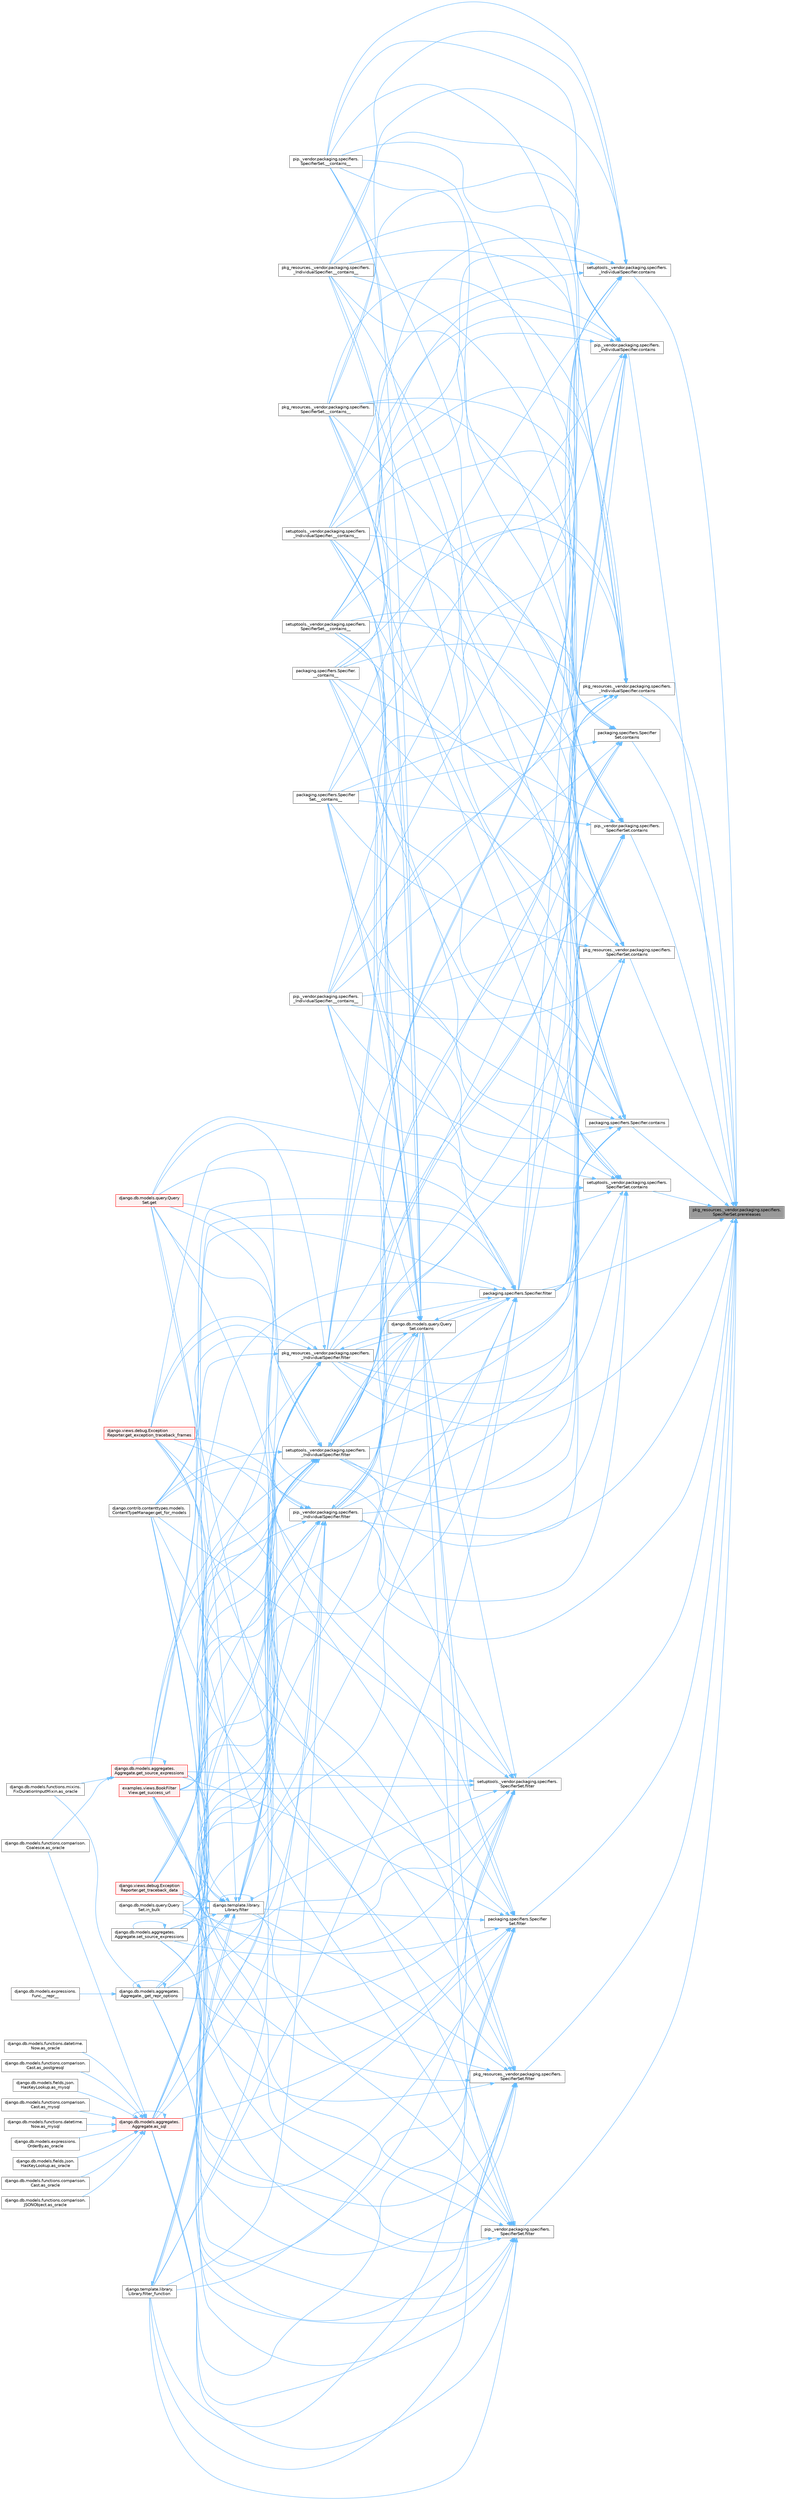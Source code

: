 digraph "pkg_resources._vendor.packaging.specifiers.SpecifierSet.prereleases"
{
 // LATEX_PDF_SIZE
  bgcolor="transparent";
  edge [fontname=Helvetica,fontsize=10,labelfontname=Helvetica,labelfontsize=10];
  node [fontname=Helvetica,fontsize=10,shape=box,height=0.2,width=0.4];
  rankdir="RL";
  Node1 [id="Node000001",label="pkg_resources._vendor.packaging.specifiers.\lSpecifierSet.prereleases",height=0.2,width=0.4,color="gray40", fillcolor="grey60", style="filled", fontcolor="black",tooltip=" "];
  Node1 -> Node2 [id="edge1_Node000001_Node000002",dir="back",color="steelblue1",style="solid",tooltip=" "];
  Node2 [id="Node000002",label="packaging.specifiers.Specifier.contains",height=0.2,width=0.4,color="grey40", fillcolor="white", style="filled",URL="$classpackaging_1_1specifiers_1_1_specifier.html#a782f94ca4b4d15bd461fd4c7a1c64ea1",tooltip=" "];
  Node2 -> Node3 [id="edge2_Node000002_Node000003",dir="back",color="steelblue1",style="solid",tooltip=" "];
  Node3 [id="Node000003",label="packaging.specifiers.Specifier.\l__contains__",height=0.2,width=0.4,color="grey40", fillcolor="white", style="filled",URL="$classpackaging_1_1specifiers_1_1_specifier.html#adc6d0f14bb1eff89499eea42047f3ba1",tooltip=" "];
  Node2 -> Node4 [id="edge3_Node000002_Node000004",dir="back",color="steelblue1",style="solid",tooltip=" "];
  Node4 [id="Node000004",label="packaging.specifiers.Specifier\lSet.__contains__",height=0.2,width=0.4,color="grey40", fillcolor="white", style="filled",URL="$classpackaging_1_1specifiers_1_1_specifier_set.html#afe431232e3df02a4ebec8ed882319eb4",tooltip=" "];
  Node2 -> Node5 [id="edge4_Node000002_Node000005",dir="back",color="steelblue1",style="solid",tooltip=" "];
  Node5 [id="Node000005",label="pip._vendor.packaging.specifiers.\l_IndividualSpecifier.__contains__",height=0.2,width=0.4,color="grey40", fillcolor="white", style="filled",URL="$classpip_1_1__vendor_1_1packaging_1_1specifiers_1_1___individual_specifier.html#a838b430af2f5ab5d2241a7c0bdd0e99e",tooltip=" "];
  Node2 -> Node6 [id="edge5_Node000002_Node000006",dir="back",color="steelblue1",style="solid",tooltip=" "];
  Node6 [id="Node000006",label="pip._vendor.packaging.specifiers.\lSpecifierSet.__contains__",height=0.2,width=0.4,color="grey40", fillcolor="white", style="filled",URL="$classpip_1_1__vendor_1_1packaging_1_1specifiers_1_1_specifier_set.html#a6129bfedcd20834661d4883f7fbaed86",tooltip=" "];
  Node2 -> Node7 [id="edge6_Node000002_Node000007",dir="back",color="steelblue1",style="solid",tooltip=" "];
  Node7 [id="Node000007",label="pkg_resources._vendor.packaging.specifiers.\l_IndividualSpecifier.__contains__",height=0.2,width=0.4,color="grey40", fillcolor="white", style="filled",URL="$classpkg__resources_1_1__vendor_1_1packaging_1_1specifiers_1_1___individual_specifier.html#a2370a23a1faa6987b992d9e69069aa6b",tooltip=" "];
  Node2 -> Node8 [id="edge7_Node000002_Node000008",dir="back",color="steelblue1",style="solid",tooltip=" "];
  Node8 [id="Node000008",label="pkg_resources._vendor.packaging.specifiers.\lSpecifierSet.__contains__",height=0.2,width=0.4,color="grey40", fillcolor="white", style="filled",URL="$classpkg__resources_1_1__vendor_1_1packaging_1_1specifiers_1_1_specifier_set.html#aad5022ca5dea895ec350e338ba308529",tooltip=" "];
  Node2 -> Node9 [id="edge8_Node000002_Node000009",dir="back",color="steelblue1",style="solid",tooltip=" "];
  Node9 [id="Node000009",label="setuptools._vendor.packaging.specifiers.\l_IndividualSpecifier.__contains__",height=0.2,width=0.4,color="grey40", fillcolor="white", style="filled",URL="$classsetuptools_1_1__vendor_1_1packaging_1_1specifiers_1_1___individual_specifier.html#aff90cdb7b48e1e261461d10f6bbe8c5e",tooltip=" "];
  Node2 -> Node10 [id="edge9_Node000002_Node000010",dir="back",color="steelblue1",style="solid",tooltip=" "];
  Node10 [id="Node000010",label="setuptools._vendor.packaging.specifiers.\lSpecifierSet.__contains__",height=0.2,width=0.4,color="grey40", fillcolor="white", style="filled",URL="$classsetuptools_1_1__vendor_1_1packaging_1_1specifiers_1_1_specifier_set.html#a44a6f0f6a924c5c4fb150fff13c089c6",tooltip=" "];
  Node2 -> Node11 [id="edge10_Node000002_Node000011",dir="back",color="steelblue1",style="solid",tooltip=" "];
  Node11 [id="Node000011",label="packaging.specifiers.Specifier.filter",height=0.2,width=0.4,color="grey40", fillcolor="white", style="filled",URL="$classpackaging_1_1specifiers_1_1_specifier.html#a22d9e14c5343d89e742b098b6d7997f7",tooltip=" "];
  Node11 -> Node12 [id="edge11_Node000011_Node000012",dir="back",color="steelblue1",style="solid",tooltip=" "];
  Node12 [id="Node000012",label="django.db.models.aggregates.\lAggregate._get_repr_options",height=0.2,width=0.4,color="grey40", fillcolor="white", style="filled",URL="$classdjango_1_1db_1_1models_1_1aggregates_1_1_aggregate.html#a9256cb09b47d2922447ef2d7e78a9cc7",tooltip=" "];
  Node12 -> Node13 [id="edge12_Node000012_Node000013",dir="back",color="steelblue1",style="solid",tooltip=" "];
  Node13 [id="Node000013",label="django.db.models.expressions.\lFunc.__repr__",height=0.2,width=0.4,color="grey40", fillcolor="white", style="filled",URL="$classdjango_1_1db_1_1models_1_1expressions_1_1_func.html#ad1ef3800339ee0fc7cb10de00f83dc79",tooltip=" "];
  Node12 -> Node12 [id="edge13_Node000012_Node000012",dir="back",color="steelblue1",style="solid",tooltip=" "];
  Node12 -> Node14 [id="edge14_Node000012_Node000014",dir="back",color="steelblue1",style="solid",tooltip=" "];
  Node14 [id="Node000014",label="django.db.models.functions.mixins.\lFixDurationInputMixin.as_oracle",height=0.2,width=0.4,color="grey40", fillcolor="white", style="filled",URL="$classdjango_1_1db_1_1models_1_1functions_1_1mixins_1_1_fix_duration_input_mixin.html#a2e5d6957724a89d03541cc897b6e6e53",tooltip=" "];
  Node11 -> Node15 [id="edge15_Node000011_Node000015",dir="back",color="steelblue1",style="solid",tooltip=" "];
  Node15 [id="Node000015",label="django.db.models.aggregates.\lAggregate.as_sql",height=0.2,width=0.4,color="red", fillcolor="#FFF0F0", style="filled",URL="$classdjango_1_1db_1_1models_1_1aggregates_1_1_aggregate.html#aeb213202f480fabf5956d513efab08d6",tooltip=" "];
  Node15 -> Node16 [id="edge16_Node000015_Node000016",dir="back",color="steelblue1",style="solid",tooltip=" "];
  Node16 [id="Node000016",label="django.db.models.fields.json.\lHasKeyLookup.as_mysql",height=0.2,width=0.4,color="grey40", fillcolor="white", style="filled",URL="$classdjango_1_1db_1_1models_1_1fields_1_1json_1_1_has_key_lookup.html#a10f67427287f2c0ea32513ca6f481e96",tooltip=" "];
  Node15 -> Node17 [id="edge17_Node000015_Node000017",dir="back",color="steelblue1",style="solid",tooltip=" "];
  Node17 [id="Node000017",label="django.db.models.functions.comparison.\lCast.as_mysql",height=0.2,width=0.4,color="grey40", fillcolor="white", style="filled",URL="$classdjango_1_1db_1_1models_1_1functions_1_1comparison_1_1_cast.html#a447737891e955909c6a381529a67a84e",tooltip=" "];
  Node15 -> Node18 [id="edge18_Node000015_Node000018",dir="back",color="steelblue1",style="solid",tooltip=" "];
  Node18 [id="Node000018",label="django.db.models.functions.datetime.\lNow.as_mysql",height=0.2,width=0.4,color="grey40", fillcolor="white", style="filled",URL="$classdjango_1_1db_1_1models_1_1functions_1_1datetime_1_1_now.html#a070a9334fb198086c0c4e96e9725d92b",tooltip=" "];
  Node15 -> Node19 [id="edge19_Node000015_Node000019",dir="back",color="steelblue1",style="solid",tooltip=" "];
  Node19 [id="Node000019",label="django.db.models.expressions.\lOrderBy.as_oracle",height=0.2,width=0.4,color="grey40", fillcolor="white", style="filled",URL="$classdjango_1_1db_1_1models_1_1expressions_1_1_order_by.html#af9b6ede9b0df85d6bcf54f983b3a8f6a",tooltip=" "];
  Node15 -> Node20 [id="edge20_Node000015_Node000020",dir="back",color="steelblue1",style="solid",tooltip=" "];
  Node20 [id="Node000020",label="django.db.models.fields.json.\lHasKeyLookup.as_oracle",height=0.2,width=0.4,color="grey40", fillcolor="white", style="filled",URL="$classdjango_1_1db_1_1models_1_1fields_1_1json_1_1_has_key_lookup.html#afbb88aa4fb23b3ec3acdc695c2f52398",tooltip=" "];
  Node15 -> Node21 [id="edge21_Node000015_Node000021",dir="back",color="steelblue1",style="solid",tooltip=" "];
  Node21 [id="Node000021",label="django.db.models.functions.comparison.\lCast.as_oracle",height=0.2,width=0.4,color="grey40", fillcolor="white", style="filled",URL="$classdjango_1_1db_1_1models_1_1functions_1_1comparison_1_1_cast.html#ad466cd7ca85dc257d9e2718f41a263ec",tooltip=" "];
  Node15 -> Node22 [id="edge22_Node000015_Node000022",dir="back",color="steelblue1",style="solid",tooltip=" "];
  Node22 [id="Node000022",label="django.db.models.functions.comparison.\lCoalesce.as_oracle",height=0.2,width=0.4,color="grey40", fillcolor="white", style="filled",URL="$classdjango_1_1db_1_1models_1_1functions_1_1comparison_1_1_coalesce.html#a1bbeea180ef3ef4d8ba5d51d33d6ef85",tooltip=" "];
  Node15 -> Node23 [id="edge23_Node000015_Node000023",dir="back",color="steelblue1",style="solid",tooltip=" "];
  Node23 [id="Node000023",label="django.db.models.functions.comparison.\lJSONObject.as_oracle",height=0.2,width=0.4,color="grey40", fillcolor="white", style="filled",URL="$classdjango_1_1db_1_1models_1_1functions_1_1comparison_1_1_j_s_o_n_object.html#a4b4fa1161d27b0a9bbbdd0370e9af364",tooltip=" "];
  Node15 -> Node24 [id="edge24_Node000015_Node000024",dir="back",color="steelblue1",style="solid",tooltip=" "];
  Node24 [id="Node000024",label="django.db.models.functions.datetime.\lNow.as_oracle",height=0.2,width=0.4,color="grey40", fillcolor="white", style="filled",URL="$classdjango_1_1db_1_1models_1_1functions_1_1datetime_1_1_now.html#ad5e1ae918a5c4d39f675f98280440538",tooltip=" "];
  Node15 -> Node25 [id="edge25_Node000015_Node000025",dir="back",color="steelblue1",style="solid",tooltip=" "];
  Node25 [id="Node000025",label="django.db.models.functions.comparison.\lCast.as_postgresql",height=0.2,width=0.4,color="grey40", fillcolor="white", style="filled",URL="$classdjango_1_1db_1_1models_1_1functions_1_1comparison_1_1_cast.html#ae51aa6aa6fe8ca7064d8bca2f8e05188",tooltip=" "];
  Node15 -> Node15 [id="edge26_Node000015_Node000015",dir="back",color="steelblue1",style="solid",tooltip=" "];
  Node11 -> Node44 [id="edge27_Node000011_Node000044",dir="back",color="steelblue1",style="solid",tooltip=" "];
  Node44 [id="Node000044",label="django.db.models.query.Query\lSet.contains",height=0.2,width=0.4,color="grey40", fillcolor="white", style="filled",URL="$classdjango_1_1db_1_1models_1_1query_1_1_query_set.html#a242e569a4bce6723adc3e71fdc69b70f",tooltip=" "];
  Node44 -> Node3 [id="edge28_Node000044_Node000003",dir="back",color="steelblue1",style="solid",tooltip=" "];
  Node44 -> Node4 [id="edge29_Node000044_Node000004",dir="back",color="steelblue1",style="solid",tooltip=" "];
  Node44 -> Node5 [id="edge30_Node000044_Node000005",dir="back",color="steelblue1",style="solid",tooltip=" "];
  Node44 -> Node6 [id="edge31_Node000044_Node000006",dir="back",color="steelblue1",style="solid",tooltip=" "];
  Node44 -> Node7 [id="edge32_Node000044_Node000007",dir="back",color="steelblue1",style="solid",tooltip=" "];
  Node44 -> Node8 [id="edge33_Node000044_Node000008",dir="back",color="steelblue1",style="solid",tooltip=" "];
  Node44 -> Node9 [id="edge34_Node000044_Node000009",dir="back",color="steelblue1",style="solid",tooltip=" "];
  Node44 -> Node10 [id="edge35_Node000044_Node000010",dir="back",color="steelblue1",style="solid",tooltip=" "];
  Node44 -> Node11 [id="edge36_Node000044_Node000011",dir="back",color="steelblue1",style="solid",tooltip=" "];
  Node44 -> Node45 [id="edge37_Node000044_Node000045",dir="back",color="steelblue1",style="solid",tooltip=" "];
  Node45 [id="Node000045",label="pip._vendor.packaging.specifiers.\l_IndividualSpecifier.filter",height=0.2,width=0.4,color="grey40", fillcolor="white", style="filled",URL="$classpip_1_1__vendor_1_1packaging_1_1specifiers_1_1___individual_specifier.html#a6203976cfa5ddd6a1f47f8dfe0669fd7",tooltip=" "];
  Node45 -> Node12 [id="edge38_Node000045_Node000012",dir="back",color="steelblue1",style="solid",tooltip=" "];
  Node45 -> Node15 [id="edge39_Node000045_Node000015",dir="back",color="steelblue1",style="solid",tooltip=" "];
  Node45 -> Node44 [id="edge40_Node000045_Node000044",dir="back",color="steelblue1",style="solid",tooltip=" "];
  Node45 -> Node46 [id="edge41_Node000045_Node000046",dir="back",color="steelblue1",style="solid",tooltip=" "];
  Node46 [id="Node000046",label="django.template.library.\lLibrary.filter",height=0.2,width=0.4,color="grey40", fillcolor="white", style="filled",URL="$classdjango_1_1template_1_1library_1_1_library.html#ac67bb1211ffc0354d5bf33029a58aa43",tooltip=" "];
  Node46 -> Node12 [id="edge42_Node000046_Node000012",dir="back",color="steelblue1",style="solid",tooltip=" "];
  Node46 -> Node15 [id="edge43_Node000046_Node000015",dir="back",color="steelblue1",style="solid",tooltip=" "];
  Node46 -> Node44 [id="edge44_Node000046_Node000044",dir="back",color="steelblue1",style="solid",tooltip=" "];
  Node46 -> Node46 [id="edge45_Node000046_Node000046",dir="back",color="steelblue1",style="solid",tooltip=" "];
  Node46 -> Node47 [id="edge46_Node000046_Node000047",dir="back",color="steelblue1",style="solid",tooltip=" "];
  Node47 [id="Node000047",label="django.template.library.\lLibrary.filter_function",height=0.2,width=0.4,color="grey40", fillcolor="white", style="filled",URL="$classdjango_1_1template_1_1library_1_1_library.html#ac31ca4b9799430f0623aea9d177a04dc",tooltip=" "];
  Node47 -> Node46 [id="edge47_Node000047_Node000046",dir="back",color="steelblue1",style="solid",tooltip=" "];
  Node46 -> Node48 [id="edge48_Node000046_Node000048",dir="back",color="steelblue1",style="solid",tooltip=" "];
  Node48 [id="Node000048",label="django.db.models.query.Query\lSet.get",height=0.2,width=0.4,color="red", fillcolor="#FFF0F0", style="filled",URL="$classdjango_1_1db_1_1models_1_1query_1_1_query_set.html#afe9afa909843984d4fa4c2555f0f1310",tooltip=" "];
  Node46 -> Node2611 [id="edge49_Node000046_Node002611",dir="back",color="steelblue1",style="solid",tooltip=" "];
  Node2611 [id="Node002611",label="django.views.debug.Exception\lReporter.get_exception_traceback_frames",height=0.2,width=0.4,color="red", fillcolor="#FFF0F0", style="filled",URL="$classdjango_1_1views_1_1debug_1_1_exception_reporter.html#a326b08b3941038a5504f8e0a846bae68",tooltip=" "];
  Node46 -> Node695 [id="edge50_Node000046_Node000695",dir="back",color="steelblue1",style="solid",tooltip=" "];
  Node695 [id="Node000695",label="django.contrib.contenttypes.models.\lContentTypeManager.get_for_models",height=0.2,width=0.4,color="grey40", fillcolor="white", style="filled",URL="$classdjango_1_1contrib_1_1contenttypes_1_1models_1_1_content_type_manager.html#a541a2e215680799739b6f8c1b19ddda4",tooltip=" "];
  Node46 -> Node2613 [id="edge51_Node000046_Node002613",dir="back",color="steelblue1",style="solid",tooltip=" "];
  Node2613 [id="Node002613",label="django.db.models.aggregates.\lAggregate.get_source_expressions",height=0.2,width=0.4,color="red", fillcolor="#FFF0F0", style="filled",URL="$classdjango_1_1db_1_1models_1_1aggregates_1_1_aggregate.html#a4a47839518c013f780a931e4bcf2d4f1",tooltip=" "];
  Node2613 -> Node22 [id="edge52_Node002613_Node000022",dir="back",color="steelblue1",style="solid",tooltip=" "];
  Node2613 -> Node14 [id="edge53_Node002613_Node000014",dir="back",color="steelblue1",style="solid",tooltip=" "];
  Node2613 -> Node2613 [id="edge54_Node002613_Node002613",dir="back",color="steelblue1",style="solid",tooltip=" "];
  Node46 -> Node2615 [id="edge55_Node000046_Node002615",dir="back",color="steelblue1",style="solid",tooltip=" "];
  Node2615 [id="Node002615",label="examples.views.BookFilter\lView.get_success_url",height=0.2,width=0.4,color="red", fillcolor="#FFF0F0", style="filled",URL="$classexamples_1_1views_1_1_book_filter_view.html#aa2850ac24b9acf2933ac3db160ee5a56",tooltip=" "];
  Node46 -> Node159 [id="edge56_Node000046_Node000159",dir="back",color="steelblue1",style="solid",tooltip=" "];
  Node159 [id="Node000159",label="django.views.debug.Exception\lReporter.get_traceback_data",height=0.2,width=0.4,color="red", fillcolor="#FFF0F0", style="filled",URL="$classdjango_1_1views_1_1debug_1_1_exception_reporter.html#ada9d00ba4c901b186db405e92ebbc211",tooltip=" "];
  Node46 -> Node2616 [id="edge57_Node000046_Node002616",dir="back",color="steelblue1",style="solid",tooltip=" "];
  Node2616 [id="Node002616",label="django.db.models.query.Query\lSet.in_bulk",height=0.2,width=0.4,color="grey40", fillcolor="white", style="filled",URL="$classdjango_1_1db_1_1models_1_1query_1_1_query_set.html#a5958a37586e4e5a39b6b2f8e3fa65d86",tooltip=" "];
  Node46 -> Node2617 [id="edge58_Node000046_Node002617",dir="back",color="steelblue1",style="solid",tooltip=" "];
  Node2617 [id="Node002617",label="django.db.models.aggregates.\lAggregate.set_source_expressions",height=0.2,width=0.4,color="grey40", fillcolor="white", style="filled",URL="$classdjango_1_1db_1_1models_1_1aggregates_1_1_aggregate.html#ae123c87f582b2a3de60590013454b69f",tooltip=" "];
  Node2617 -> Node2617 [id="edge59_Node002617_Node002617",dir="back",color="steelblue1",style="solid",tooltip=" "];
  Node45 -> Node47 [id="edge60_Node000045_Node000047",dir="back",color="steelblue1",style="solid",tooltip=" "];
  Node45 -> Node48 [id="edge61_Node000045_Node000048",dir="back",color="steelblue1",style="solid",tooltip=" "];
  Node45 -> Node2611 [id="edge62_Node000045_Node002611",dir="back",color="steelblue1",style="solid",tooltip=" "];
  Node45 -> Node695 [id="edge63_Node000045_Node000695",dir="back",color="steelblue1",style="solid",tooltip=" "];
  Node45 -> Node2613 [id="edge64_Node000045_Node002613",dir="back",color="steelblue1",style="solid",tooltip=" "];
  Node45 -> Node2615 [id="edge65_Node000045_Node002615",dir="back",color="steelblue1",style="solid",tooltip=" "];
  Node45 -> Node159 [id="edge66_Node000045_Node000159",dir="back",color="steelblue1",style="solid",tooltip=" "];
  Node45 -> Node2616 [id="edge67_Node000045_Node002616",dir="back",color="steelblue1",style="solid",tooltip=" "];
  Node45 -> Node2617 [id="edge68_Node000045_Node002617",dir="back",color="steelblue1",style="solid",tooltip=" "];
  Node44 -> Node3178 [id="edge69_Node000044_Node003178",dir="back",color="steelblue1",style="solid",tooltip=" "];
  Node3178 [id="Node003178",label="pkg_resources._vendor.packaging.specifiers.\l_IndividualSpecifier.filter",height=0.2,width=0.4,color="grey40", fillcolor="white", style="filled",URL="$classpkg__resources_1_1__vendor_1_1packaging_1_1specifiers_1_1___individual_specifier.html#ad284c0e05b23f4b6838266492c00fc3e",tooltip=" "];
  Node3178 -> Node12 [id="edge70_Node003178_Node000012",dir="back",color="steelblue1",style="solid",tooltip=" "];
  Node3178 -> Node15 [id="edge71_Node003178_Node000015",dir="back",color="steelblue1",style="solid",tooltip=" "];
  Node3178 -> Node44 [id="edge72_Node003178_Node000044",dir="back",color="steelblue1",style="solid",tooltip=" "];
  Node3178 -> Node46 [id="edge73_Node003178_Node000046",dir="back",color="steelblue1",style="solid",tooltip=" "];
  Node3178 -> Node47 [id="edge74_Node003178_Node000047",dir="back",color="steelblue1",style="solid",tooltip=" "];
  Node3178 -> Node48 [id="edge75_Node003178_Node000048",dir="back",color="steelblue1",style="solid",tooltip=" "];
  Node3178 -> Node2611 [id="edge76_Node003178_Node002611",dir="back",color="steelblue1",style="solid",tooltip=" "];
  Node3178 -> Node695 [id="edge77_Node003178_Node000695",dir="back",color="steelblue1",style="solid",tooltip=" "];
  Node3178 -> Node2613 [id="edge78_Node003178_Node002613",dir="back",color="steelblue1",style="solid",tooltip=" "];
  Node3178 -> Node2615 [id="edge79_Node003178_Node002615",dir="back",color="steelblue1",style="solid",tooltip=" "];
  Node3178 -> Node159 [id="edge80_Node003178_Node000159",dir="back",color="steelblue1",style="solid",tooltip=" "];
  Node3178 -> Node2616 [id="edge81_Node003178_Node002616",dir="back",color="steelblue1",style="solid",tooltip=" "];
  Node3178 -> Node2617 [id="edge82_Node003178_Node002617",dir="back",color="steelblue1",style="solid",tooltip=" "];
  Node44 -> Node3179 [id="edge83_Node000044_Node003179",dir="back",color="steelblue1",style="solid",tooltip=" "];
  Node3179 [id="Node003179",label="setuptools._vendor.packaging.specifiers.\l_IndividualSpecifier.filter",height=0.2,width=0.4,color="grey40", fillcolor="white", style="filled",URL="$classsetuptools_1_1__vendor_1_1packaging_1_1specifiers_1_1___individual_specifier.html#a7f35b396bffe2a5276887eda17fd660b",tooltip=" "];
  Node3179 -> Node12 [id="edge84_Node003179_Node000012",dir="back",color="steelblue1",style="solid",tooltip=" "];
  Node3179 -> Node15 [id="edge85_Node003179_Node000015",dir="back",color="steelblue1",style="solid",tooltip=" "];
  Node3179 -> Node44 [id="edge86_Node003179_Node000044",dir="back",color="steelblue1",style="solid",tooltip=" "];
  Node3179 -> Node46 [id="edge87_Node003179_Node000046",dir="back",color="steelblue1",style="solid",tooltip=" "];
  Node3179 -> Node47 [id="edge88_Node003179_Node000047",dir="back",color="steelblue1",style="solid",tooltip=" "];
  Node3179 -> Node48 [id="edge89_Node003179_Node000048",dir="back",color="steelblue1",style="solid",tooltip=" "];
  Node3179 -> Node2611 [id="edge90_Node003179_Node002611",dir="back",color="steelblue1",style="solid",tooltip=" "];
  Node3179 -> Node695 [id="edge91_Node003179_Node000695",dir="back",color="steelblue1",style="solid",tooltip=" "];
  Node3179 -> Node2613 [id="edge92_Node003179_Node002613",dir="back",color="steelblue1",style="solid",tooltip=" "];
  Node3179 -> Node2615 [id="edge93_Node003179_Node002615",dir="back",color="steelblue1",style="solid",tooltip=" "];
  Node3179 -> Node159 [id="edge94_Node003179_Node000159",dir="back",color="steelblue1",style="solid",tooltip=" "];
  Node3179 -> Node2616 [id="edge95_Node003179_Node002616",dir="back",color="steelblue1",style="solid",tooltip=" "];
  Node3179 -> Node2617 [id="edge96_Node003179_Node002617",dir="back",color="steelblue1",style="solid",tooltip=" "];
  Node11 -> Node46 [id="edge97_Node000011_Node000046",dir="back",color="steelblue1",style="solid",tooltip=" "];
  Node11 -> Node47 [id="edge98_Node000011_Node000047",dir="back",color="steelblue1",style="solid",tooltip=" "];
  Node11 -> Node48 [id="edge99_Node000011_Node000048",dir="back",color="steelblue1",style="solid",tooltip=" "];
  Node11 -> Node2611 [id="edge100_Node000011_Node002611",dir="back",color="steelblue1",style="solid",tooltip=" "];
  Node11 -> Node695 [id="edge101_Node000011_Node000695",dir="back",color="steelblue1",style="solid",tooltip=" "];
  Node11 -> Node2613 [id="edge102_Node000011_Node002613",dir="back",color="steelblue1",style="solid",tooltip=" "];
  Node11 -> Node2615 [id="edge103_Node000011_Node002615",dir="back",color="steelblue1",style="solid",tooltip=" "];
  Node11 -> Node159 [id="edge104_Node000011_Node000159",dir="back",color="steelblue1",style="solid",tooltip=" "];
  Node11 -> Node2616 [id="edge105_Node000011_Node002616",dir="back",color="steelblue1",style="solid",tooltip=" "];
  Node11 -> Node2617 [id="edge106_Node000011_Node002617",dir="back",color="steelblue1",style="solid",tooltip=" "];
  Node2 -> Node45 [id="edge107_Node000002_Node000045",dir="back",color="steelblue1",style="solid",tooltip=" "];
  Node2 -> Node3178 [id="edge108_Node000002_Node003178",dir="back",color="steelblue1",style="solid",tooltip=" "];
  Node2 -> Node3179 [id="edge109_Node000002_Node003179",dir="back",color="steelblue1",style="solid",tooltip=" "];
  Node1 -> Node3180 [id="edge110_Node000001_Node003180",dir="back",color="steelblue1",style="solid",tooltip=" "];
  Node3180 [id="Node003180",label="packaging.specifiers.Specifier\lSet.contains",height=0.2,width=0.4,color="grey40", fillcolor="white", style="filled",URL="$classpackaging_1_1specifiers_1_1_specifier_set.html#ada64d1b5bfa107e43857d5504e92b233",tooltip=" "];
  Node3180 -> Node3 [id="edge111_Node003180_Node000003",dir="back",color="steelblue1",style="solid",tooltip=" "];
  Node3180 -> Node4 [id="edge112_Node003180_Node000004",dir="back",color="steelblue1",style="solid",tooltip=" "];
  Node3180 -> Node5 [id="edge113_Node003180_Node000005",dir="back",color="steelblue1",style="solid",tooltip=" "];
  Node3180 -> Node6 [id="edge114_Node003180_Node000006",dir="back",color="steelblue1",style="solid",tooltip=" "];
  Node3180 -> Node7 [id="edge115_Node003180_Node000007",dir="back",color="steelblue1",style="solid",tooltip=" "];
  Node3180 -> Node8 [id="edge116_Node003180_Node000008",dir="back",color="steelblue1",style="solid",tooltip=" "];
  Node3180 -> Node9 [id="edge117_Node003180_Node000009",dir="back",color="steelblue1",style="solid",tooltip=" "];
  Node3180 -> Node10 [id="edge118_Node003180_Node000010",dir="back",color="steelblue1",style="solid",tooltip=" "];
  Node3180 -> Node11 [id="edge119_Node003180_Node000011",dir="back",color="steelblue1",style="solid",tooltip=" "];
  Node3180 -> Node45 [id="edge120_Node003180_Node000045",dir="back",color="steelblue1",style="solid",tooltip=" "];
  Node3180 -> Node3178 [id="edge121_Node003180_Node003178",dir="back",color="steelblue1",style="solid",tooltip=" "];
  Node3180 -> Node3179 [id="edge122_Node003180_Node003179",dir="back",color="steelblue1",style="solid",tooltip=" "];
  Node1 -> Node3181 [id="edge123_Node000001_Node003181",dir="back",color="steelblue1",style="solid",tooltip=" "];
  Node3181 [id="Node003181",label="pip._vendor.packaging.specifiers.\l_IndividualSpecifier.contains",height=0.2,width=0.4,color="grey40", fillcolor="white", style="filled",URL="$classpip_1_1__vendor_1_1packaging_1_1specifiers_1_1___individual_specifier.html#a0225ec2329bc258c9ff7d62a4ad6dde5",tooltip=" "];
  Node3181 -> Node3 [id="edge124_Node003181_Node000003",dir="back",color="steelblue1",style="solid",tooltip=" "];
  Node3181 -> Node4 [id="edge125_Node003181_Node000004",dir="back",color="steelblue1",style="solid",tooltip=" "];
  Node3181 -> Node5 [id="edge126_Node003181_Node000005",dir="back",color="steelblue1",style="solid",tooltip=" "];
  Node3181 -> Node6 [id="edge127_Node003181_Node000006",dir="back",color="steelblue1",style="solid",tooltip=" "];
  Node3181 -> Node7 [id="edge128_Node003181_Node000007",dir="back",color="steelblue1",style="solid",tooltip=" "];
  Node3181 -> Node8 [id="edge129_Node003181_Node000008",dir="back",color="steelblue1",style="solid",tooltip=" "];
  Node3181 -> Node9 [id="edge130_Node003181_Node000009",dir="back",color="steelblue1",style="solid",tooltip=" "];
  Node3181 -> Node10 [id="edge131_Node003181_Node000010",dir="back",color="steelblue1",style="solid",tooltip=" "];
  Node3181 -> Node11 [id="edge132_Node003181_Node000011",dir="back",color="steelblue1",style="solid",tooltip=" "];
  Node3181 -> Node45 [id="edge133_Node003181_Node000045",dir="back",color="steelblue1",style="solid",tooltip=" "];
  Node3181 -> Node3178 [id="edge134_Node003181_Node003178",dir="back",color="steelblue1",style="solid",tooltip=" "];
  Node3181 -> Node3179 [id="edge135_Node003181_Node003179",dir="back",color="steelblue1",style="solid",tooltip=" "];
  Node1 -> Node3182 [id="edge136_Node000001_Node003182",dir="back",color="steelblue1",style="solid",tooltip=" "];
  Node3182 [id="Node003182",label="pip._vendor.packaging.specifiers.\lSpecifierSet.contains",height=0.2,width=0.4,color="grey40", fillcolor="white", style="filled",URL="$classpip_1_1__vendor_1_1packaging_1_1specifiers_1_1_specifier_set.html#a4c6c2f9778aaca8bc7eb77e5fa358a47",tooltip=" "];
  Node3182 -> Node3 [id="edge137_Node003182_Node000003",dir="back",color="steelblue1",style="solid",tooltip=" "];
  Node3182 -> Node4 [id="edge138_Node003182_Node000004",dir="back",color="steelblue1",style="solid",tooltip=" "];
  Node3182 -> Node5 [id="edge139_Node003182_Node000005",dir="back",color="steelblue1",style="solid",tooltip=" "];
  Node3182 -> Node6 [id="edge140_Node003182_Node000006",dir="back",color="steelblue1",style="solid",tooltip=" "];
  Node3182 -> Node7 [id="edge141_Node003182_Node000007",dir="back",color="steelblue1",style="solid",tooltip=" "];
  Node3182 -> Node8 [id="edge142_Node003182_Node000008",dir="back",color="steelblue1",style="solid",tooltip=" "];
  Node3182 -> Node9 [id="edge143_Node003182_Node000009",dir="back",color="steelblue1",style="solid",tooltip=" "];
  Node3182 -> Node10 [id="edge144_Node003182_Node000010",dir="back",color="steelblue1",style="solid",tooltip=" "];
  Node3182 -> Node11 [id="edge145_Node003182_Node000011",dir="back",color="steelblue1",style="solid",tooltip=" "];
  Node3182 -> Node45 [id="edge146_Node003182_Node000045",dir="back",color="steelblue1",style="solid",tooltip=" "];
  Node3182 -> Node3178 [id="edge147_Node003182_Node003178",dir="back",color="steelblue1",style="solid",tooltip=" "];
  Node3182 -> Node3179 [id="edge148_Node003182_Node003179",dir="back",color="steelblue1",style="solid",tooltip=" "];
  Node1 -> Node3183 [id="edge149_Node000001_Node003183",dir="back",color="steelblue1",style="solid",tooltip=" "];
  Node3183 [id="Node003183",label="pkg_resources._vendor.packaging.specifiers.\l_IndividualSpecifier.contains",height=0.2,width=0.4,color="grey40", fillcolor="white", style="filled",URL="$classpkg__resources_1_1__vendor_1_1packaging_1_1specifiers_1_1___individual_specifier.html#ad490fa0c3edddc0b101c1f2a13af7644",tooltip=" "];
  Node3183 -> Node3 [id="edge150_Node003183_Node000003",dir="back",color="steelblue1",style="solid",tooltip=" "];
  Node3183 -> Node4 [id="edge151_Node003183_Node000004",dir="back",color="steelblue1",style="solid",tooltip=" "];
  Node3183 -> Node5 [id="edge152_Node003183_Node000005",dir="back",color="steelblue1",style="solid",tooltip=" "];
  Node3183 -> Node6 [id="edge153_Node003183_Node000006",dir="back",color="steelblue1",style="solid",tooltip=" "];
  Node3183 -> Node7 [id="edge154_Node003183_Node000007",dir="back",color="steelblue1",style="solid",tooltip=" "];
  Node3183 -> Node8 [id="edge155_Node003183_Node000008",dir="back",color="steelblue1",style="solid",tooltip=" "];
  Node3183 -> Node9 [id="edge156_Node003183_Node000009",dir="back",color="steelblue1",style="solid",tooltip=" "];
  Node3183 -> Node10 [id="edge157_Node003183_Node000010",dir="back",color="steelblue1",style="solid",tooltip=" "];
  Node3183 -> Node11 [id="edge158_Node003183_Node000011",dir="back",color="steelblue1",style="solid",tooltip=" "];
  Node3183 -> Node45 [id="edge159_Node003183_Node000045",dir="back",color="steelblue1",style="solid",tooltip=" "];
  Node3183 -> Node3178 [id="edge160_Node003183_Node003178",dir="back",color="steelblue1",style="solid",tooltip=" "];
  Node3183 -> Node3179 [id="edge161_Node003183_Node003179",dir="back",color="steelblue1",style="solid",tooltip=" "];
  Node1 -> Node3184 [id="edge162_Node000001_Node003184",dir="back",color="steelblue1",style="solid",tooltip=" "];
  Node3184 [id="Node003184",label="pkg_resources._vendor.packaging.specifiers.\lSpecifierSet.contains",height=0.2,width=0.4,color="grey40", fillcolor="white", style="filled",URL="$classpkg__resources_1_1__vendor_1_1packaging_1_1specifiers_1_1_specifier_set.html#a5ea365d83f483f55a0b80c368a5ce5dd",tooltip=" "];
  Node3184 -> Node3 [id="edge163_Node003184_Node000003",dir="back",color="steelblue1",style="solid",tooltip=" "];
  Node3184 -> Node4 [id="edge164_Node003184_Node000004",dir="back",color="steelblue1",style="solid",tooltip=" "];
  Node3184 -> Node5 [id="edge165_Node003184_Node000005",dir="back",color="steelblue1",style="solid",tooltip=" "];
  Node3184 -> Node6 [id="edge166_Node003184_Node000006",dir="back",color="steelblue1",style="solid",tooltip=" "];
  Node3184 -> Node7 [id="edge167_Node003184_Node000007",dir="back",color="steelblue1",style="solid",tooltip=" "];
  Node3184 -> Node8 [id="edge168_Node003184_Node000008",dir="back",color="steelblue1",style="solid",tooltip=" "];
  Node3184 -> Node9 [id="edge169_Node003184_Node000009",dir="back",color="steelblue1",style="solid",tooltip=" "];
  Node3184 -> Node10 [id="edge170_Node003184_Node000010",dir="back",color="steelblue1",style="solid",tooltip=" "];
  Node3184 -> Node11 [id="edge171_Node003184_Node000011",dir="back",color="steelblue1",style="solid",tooltip=" "];
  Node3184 -> Node45 [id="edge172_Node003184_Node000045",dir="back",color="steelblue1",style="solid",tooltip=" "];
  Node3184 -> Node3178 [id="edge173_Node003184_Node003178",dir="back",color="steelblue1",style="solid",tooltip=" "];
  Node3184 -> Node3179 [id="edge174_Node003184_Node003179",dir="back",color="steelblue1",style="solid",tooltip=" "];
  Node1 -> Node3185 [id="edge175_Node000001_Node003185",dir="back",color="steelblue1",style="solid",tooltip=" "];
  Node3185 [id="Node003185",label="setuptools._vendor.packaging.specifiers.\l_IndividualSpecifier.contains",height=0.2,width=0.4,color="grey40", fillcolor="white", style="filled",URL="$classsetuptools_1_1__vendor_1_1packaging_1_1specifiers_1_1___individual_specifier.html#aed6d984e133bfe928b2ee6e1315a1d00",tooltip=" "];
  Node3185 -> Node3 [id="edge176_Node003185_Node000003",dir="back",color="steelblue1",style="solid",tooltip=" "];
  Node3185 -> Node4 [id="edge177_Node003185_Node000004",dir="back",color="steelblue1",style="solid",tooltip=" "];
  Node3185 -> Node5 [id="edge178_Node003185_Node000005",dir="back",color="steelblue1",style="solid",tooltip=" "];
  Node3185 -> Node6 [id="edge179_Node003185_Node000006",dir="back",color="steelblue1",style="solid",tooltip=" "];
  Node3185 -> Node7 [id="edge180_Node003185_Node000007",dir="back",color="steelblue1",style="solid",tooltip=" "];
  Node3185 -> Node8 [id="edge181_Node003185_Node000008",dir="back",color="steelblue1",style="solid",tooltip=" "];
  Node3185 -> Node9 [id="edge182_Node003185_Node000009",dir="back",color="steelblue1",style="solid",tooltip=" "];
  Node3185 -> Node10 [id="edge183_Node003185_Node000010",dir="back",color="steelblue1",style="solid",tooltip=" "];
  Node3185 -> Node11 [id="edge184_Node003185_Node000011",dir="back",color="steelblue1",style="solid",tooltip=" "];
  Node3185 -> Node45 [id="edge185_Node003185_Node000045",dir="back",color="steelblue1",style="solid",tooltip=" "];
  Node3185 -> Node3178 [id="edge186_Node003185_Node003178",dir="back",color="steelblue1",style="solid",tooltip=" "];
  Node3185 -> Node3179 [id="edge187_Node003185_Node003179",dir="back",color="steelblue1",style="solid",tooltip=" "];
  Node1 -> Node3186 [id="edge188_Node000001_Node003186",dir="back",color="steelblue1",style="solid",tooltip=" "];
  Node3186 [id="Node003186",label="setuptools._vendor.packaging.specifiers.\lSpecifierSet.contains",height=0.2,width=0.4,color="grey40", fillcolor="white", style="filled",URL="$classsetuptools_1_1__vendor_1_1packaging_1_1specifiers_1_1_specifier_set.html#a52cf5f16802c51a7865853000c0c6b35",tooltip=" "];
  Node3186 -> Node3 [id="edge189_Node003186_Node000003",dir="back",color="steelblue1",style="solid",tooltip=" "];
  Node3186 -> Node4 [id="edge190_Node003186_Node000004",dir="back",color="steelblue1",style="solid",tooltip=" "];
  Node3186 -> Node5 [id="edge191_Node003186_Node000005",dir="back",color="steelblue1",style="solid",tooltip=" "];
  Node3186 -> Node6 [id="edge192_Node003186_Node000006",dir="back",color="steelblue1",style="solid",tooltip=" "];
  Node3186 -> Node7 [id="edge193_Node003186_Node000007",dir="back",color="steelblue1",style="solid",tooltip=" "];
  Node3186 -> Node8 [id="edge194_Node003186_Node000008",dir="back",color="steelblue1",style="solid",tooltip=" "];
  Node3186 -> Node9 [id="edge195_Node003186_Node000009",dir="back",color="steelblue1",style="solid",tooltip=" "];
  Node3186 -> Node10 [id="edge196_Node003186_Node000010",dir="back",color="steelblue1",style="solid",tooltip=" "];
  Node3186 -> Node11 [id="edge197_Node003186_Node000011",dir="back",color="steelblue1",style="solid",tooltip=" "];
  Node3186 -> Node45 [id="edge198_Node003186_Node000045",dir="back",color="steelblue1",style="solid",tooltip=" "];
  Node3186 -> Node3178 [id="edge199_Node003186_Node003178",dir="back",color="steelblue1",style="solid",tooltip=" "];
  Node3186 -> Node3179 [id="edge200_Node003186_Node003179",dir="back",color="steelblue1",style="solid",tooltip=" "];
  Node1 -> Node11 [id="edge201_Node000001_Node000011",dir="back",color="steelblue1",style="solid",tooltip=" "];
  Node1 -> Node3187 [id="edge202_Node000001_Node003187",dir="back",color="steelblue1",style="solid",tooltip=" "];
  Node3187 [id="Node003187",label="packaging.specifiers.Specifier\lSet.filter",height=0.2,width=0.4,color="grey40", fillcolor="white", style="filled",URL="$classpackaging_1_1specifiers_1_1_specifier_set.html#a65b70b2cc0c5bad34b31461955a36d87",tooltip=" "];
  Node3187 -> Node12 [id="edge203_Node003187_Node000012",dir="back",color="steelblue1",style="solid",tooltip=" "];
  Node3187 -> Node15 [id="edge204_Node003187_Node000015",dir="back",color="steelblue1",style="solid",tooltip=" "];
  Node3187 -> Node44 [id="edge205_Node003187_Node000044",dir="back",color="steelblue1",style="solid",tooltip=" "];
  Node3187 -> Node46 [id="edge206_Node003187_Node000046",dir="back",color="steelblue1",style="solid",tooltip=" "];
  Node3187 -> Node47 [id="edge207_Node003187_Node000047",dir="back",color="steelblue1",style="solid",tooltip=" "];
  Node3187 -> Node48 [id="edge208_Node003187_Node000048",dir="back",color="steelblue1",style="solid",tooltip=" "];
  Node3187 -> Node2611 [id="edge209_Node003187_Node002611",dir="back",color="steelblue1",style="solid",tooltip=" "];
  Node3187 -> Node695 [id="edge210_Node003187_Node000695",dir="back",color="steelblue1",style="solid",tooltip=" "];
  Node3187 -> Node2613 [id="edge211_Node003187_Node002613",dir="back",color="steelblue1",style="solid",tooltip=" "];
  Node3187 -> Node2615 [id="edge212_Node003187_Node002615",dir="back",color="steelblue1",style="solid",tooltip=" "];
  Node3187 -> Node159 [id="edge213_Node003187_Node000159",dir="back",color="steelblue1",style="solid",tooltip=" "];
  Node3187 -> Node2616 [id="edge214_Node003187_Node002616",dir="back",color="steelblue1",style="solid",tooltip=" "];
  Node3187 -> Node2617 [id="edge215_Node003187_Node002617",dir="back",color="steelblue1",style="solid",tooltip=" "];
  Node1 -> Node45 [id="edge216_Node000001_Node000045",dir="back",color="steelblue1",style="solid",tooltip=" "];
  Node1 -> Node3188 [id="edge217_Node000001_Node003188",dir="back",color="steelblue1",style="solid",tooltip=" "];
  Node3188 [id="Node003188",label="pip._vendor.packaging.specifiers.\lSpecifierSet.filter",height=0.2,width=0.4,color="grey40", fillcolor="white", style="filled",URL="$classpip_1_1__vendor_1_1packaging_1_1specifiers_1_1_specifier_set.html#a3d7a4e9a4cb787385e37d5832bcc0a64",tooltip=" "];
  Node3188 -> Node12 [id="edge218_Node003188_Node000012",dir="back",color="steelblue1",style="solid",tooltip=" "];
  Node3188 -> Node15 [id="edge219_Node003188_Node000015",dir="back",color="steelblue1",style="solid",tooltip=" "];
  Node3188 -> Node44 [id="edge220_Node003188_Node000044",dir="back",color="steelblue1",style="solid",tooltip=" "];
  Node3188 -> Node46 [id="edge221_Node003188_Node000046",dir="back",color="steelblue1",style="solid",tooltip=" "];
  Node3188 -> Node47 [id="edge222_Node003188_Node000047",dir="back",color="steelblue1",style="solid",tooltip=" "];
  Node3188 -> Node48 [id="edge223_Node003188_Node000048",dir="back",color="steelblue1",style="solid",tooltip=" "];
  Node3188 -> Node2611 [id="edge224_Node003188_Node002611",dir="back",color="steelblue1",style="solid",tooltip=" "];
  Node3188 -> Node695 [id="edge225_Node003188_Node000695",dir="back",color="steelblue1",style="solid",tooltip=" "];
  Node3188 -> Node2613 [id="edge226_Node003188_Node002613",dir="back",color="steelblue1",style="solid",tooltip=" "];
  Node3188 -> Node2615 [id="edge227_Node003188_Node002615",dir="back",color="steelblue1",style="solid",tooltip=" "];
  Node3188 -> Node159 [id="edge228_Node003188_Node000159",dir="back",color="steelblue1",style="solid",tooltip=" "];
  Node3188 -> Node2616 [id="edge229_Node003188_Node002616",dir="back",color="steelblue1",style="solid",tooltip=" "];
  Node3188 -> Node2617 [id="edge230_Node003188_Node002617",dir="back",color="steelblue1",style="solid",tooltip=" "];
  Node1 -> Node3178 [id="edge231_Node000001_Node003178",dir="back",color="steelblue1",style="solid",tooltip=" "];
  Node1 -> Node3189 [id="edge232_Node000001_Node003189",dir="back",color="steelblue1",style="solid",tooltip=" "];
  Node3189 [id="Node003189",label="pkg_resources._vendor.packaging.specifiers.\lSpecifierSet.filter",height=0.2,width=0.4,color="grey40", fillcolor="white", style="filled",URL="$classpkg__resources_1_1__vendor_1_1packaging_1_1specifiers_1_1_specifier_set.html#a9935b066c65c5b7849bd09a27171e1ba",tooltip=" "];
  Node3189 -> Node12 [id="edge233_Node003189_Node000012",dir="back",color="steelblue1",style="solid",tooltip=" "];
  Node3189 -> Node15 [id="edge234_Node003189_Node000015",dir="back",color="steelblue1",style="solid",tooltip=" "];
  Node3189 -> Node44 [id="edge235_Node003189_Node000044",dir="back",color="steelblue1",style="solid",tooltip=" "];
  Node3189 -> Node46 [id="edge236_Node003189_Node000046",dir="back",color="steelblue1",style="solid",tooltip=" "];
  Node3189 -> Node47 [id="edge237_Node003189_Node000047",dir="back",color="steelblue1",style="solid",tooltip=" "];
  Node3189 -> Node48 [id="edge238_Node003189_Node000048",dir="back",color="steelblue1",style="solid",tooltip=" "];
  Node3189 -> Node2611 [id="edge239_Node003189_Node002611",dir="back",color="steelblue1",style="solid",tooltip=" "];
  Node3189 -> Node695 [id="edge240_Node003189_Node000695",dir="back",color="steelblue1",style="solid",tooltip=" "];
  Node3189 -> Node2613 [id="edge241_Node003189_Node002613",dir="back",color="steelblue1",style="solid",tooltip=" "];
  Node3189 -> Node2615 [id="edge242_Node003189_Node002615",dir="back",color="steelblue1",style="solid",tooltip=" "];
  Node3189 -> Node159 [id="edge243_Node003189_Node000159",dir="back",color="steelblue1",style="solid",tooltip=" "];
  Node3189 -> Node2616 [id="edge244_Node003189_Node002616",dir="back",color="steelblue1",style="solid",tooltip=" "];
  Node3189 -> Node2617 [id="edge245_Node003189_Node002617",dir="back",color="steelblue1",style="solid",tooltip=" "];
  Node1 -> Node3179 [id="edge246_Node000001_Node003179",dir="back",color="steelblue1",style="solid",tooltip=" "];
  Node1 -> Node3190 [id="edge247_Node000001_Node003190",dir="back",color="steelblue1",style="solid",tooltip=" "];
  Node3190 [id="Node003190",label="setuptools._vendor.packaging.specifiers.\lSpecifierSet.filter",height=0.2,width=0.4,color="grey40", fillcolor="white", style="filled",URL="$classsetuptools_1_1__vendor_1_1packaging_1_1specifiers_1_1_specifier_set.html#a7aa970c725539aaf9406b260e2ffaa09",tooltip=" "];
  Node3190 -> Node12 [id="edge248_Node003190_Node000012",dir="back",color="steelblue1",style="solid",tooltip=" "];
  Node3190 -> Node15 [id="edge249_Node003190_Node000015",dir="back",color="steelblue1",style="solid",tooltip=" "];
  Node3190 -> Node44 [id="edge250_Node003190_Node000044",dir="back",color="steelblue1",style="solid",tooltip=" "];
  Node3190 -> Node46 [id="edge251_Node003190_Node000046",dir="back",color="steelblue1",style="solid",tooltip=" "];
  Node3190 -> Node47 [id="edge252_Node003190_Node000047",dir="back",color="steelblue1",style="solid",tooltip=" "];
  Node3190 -> Node48 [id="edge253_Node003190_Node000048",dir="back",color="steelblue1",style="solid",tooltip=" "];
  Node3190 -> Node2611 [id="edge254_Node003190_Node002611",dir="back",color="steelblue1",style="solid",tooltip=" "];
  Node3190 -> Node695 [id="edge255_Node003190_Node000695",dir="back",color="steelblue1",style="solid",tooltip=" "];
  Node3190 -> Node2613 [id="edge256_Node003190_Node002613",dir="back",color="steelblue1",style="solid",tooltip=" "];
  Node3190 -> Node2615 [id="edge257_Node003190_Node002615",dir="back",color="steelblue1",style="solid",tooltip=" "];
  Node3190 -> Node159 [id="edge258_Node003190_Node000159",dir="back",color="steelblue1",style="solid",tooltip=" "];
  Node3190 -> Node2616 [id="edge259_Node003190_Node002616",dir="back",color="steelblue1",style="solid",tooltip=" "];
  Node3190 -> Node2617 [id="edge260_Node003190_Node002617",dir="back",color="steelblue1",style="solid",tooltip=" "];
}

